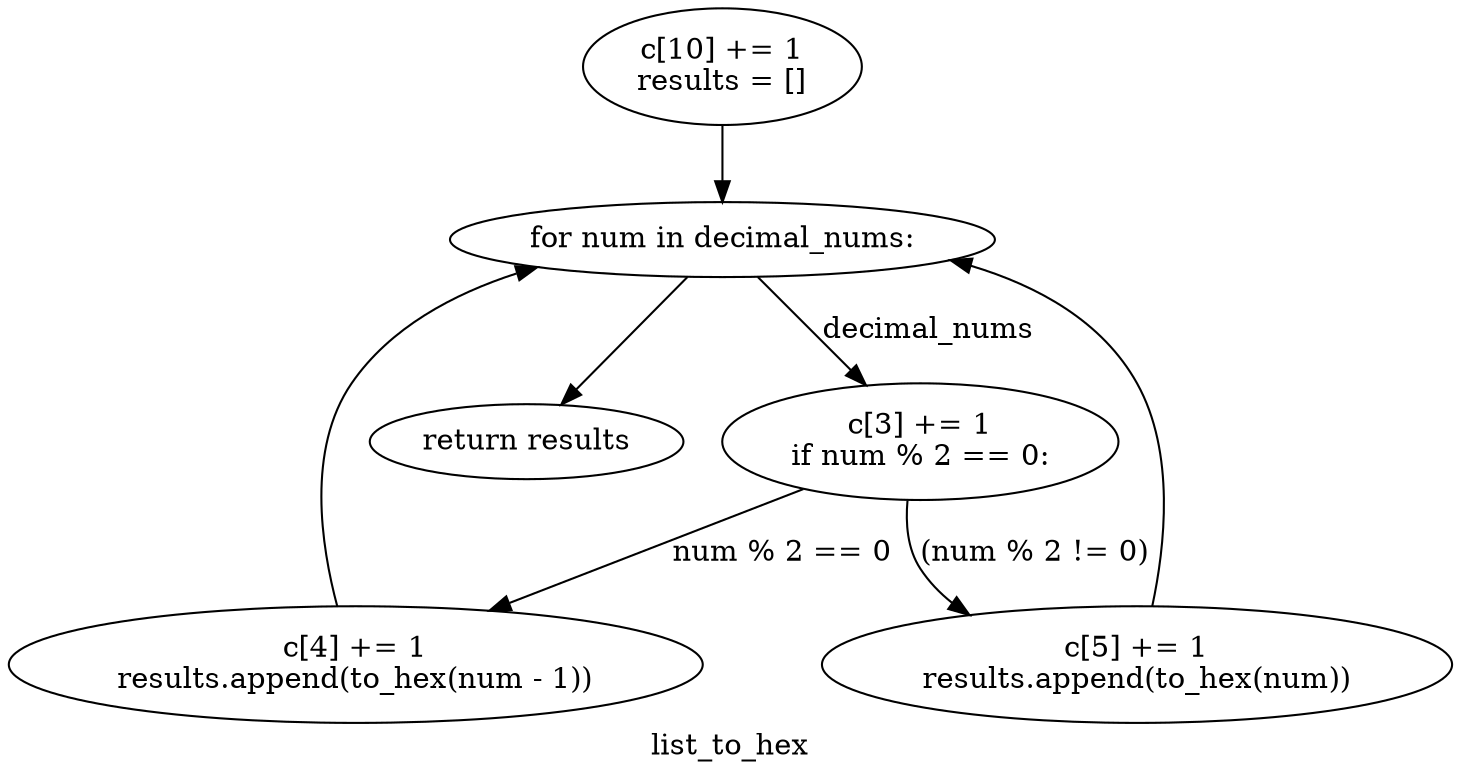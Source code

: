 digraph clusterlist_to_hex {
	graph [bb="0,0,578.93,367.83",
		label=list_to_hex,
		lheight=0.22,
		lp="289.46,11.875",
		lwidth=0.85
	];
	node [label="\N"];
	1	[height=0.77585,
		label="c[10] += 1
results = []
",
		pos="285.59,339.9",
		width=1.5075];
	2	[height=0.5,
		label="for num in decimal_nums:
",
		pos="285.59,256.97",
		width=2.9709];
	1 -> 2	[pos="e,285.59,275.45 285.59,311.5 285.59,303.59 285.59,294.92 285.59,286.91"];
	3	[height=0.77585,
		label="c[3] += 1
if num % 2 == 0:
",
		pos="363.59,159.29",
		width=2.1852];
	2 -> 3	[label=decimal_nums,
		lp="367.72,213.1",
		pos="e,342.12,186.63 299.54,238.87 309.43,226.74 323.05,210.03 335.18,195.14"];
	4	[height=0.5,
		label="return results
",
		pos="208.59,159.29",
		width=1.6264];
	2 -> 4	[pos="e,222.24,177.25 271.83,238.87 260,224.17 242.78,202.77 229.29,186.01"];
	5	[height=0.77585,
		label="c[4] += 1
results.append(to_hex(num - 1))
",
		pos="138.59,51.681",
		width=3.8498];
	3 -> 5	[label="num % 2 == 0",
		lp="305.09,105.49",
		pos="e,192.27,77.875 316.97,136.41 283.79,120.84 238.81,99.721 202.32,82.592"];
	7	[height=0.77585,
		label="c[5] += 1
results.append(to_hex(num))
",
		pos="453.59,51.681",
		width=3.4815];
	3 -> 7	[label="(num % 2 != 0)",
		lp="412.72,105.49",
		pos="e,392.44,76.437 361.31,131.03 361.66,119.84 363.82,107.28 370.34,97.611 373.99,92.203 378.51,87.391 383.54,83.121"];
	5 -> 2	[pos="e,221.61,242.19 131.15,79.835 124.88,108.85 119.87,155 140.59,187.22 156.56,212.05 184.14,228.1 210.99,238.39"];
	7 -> 2	[pos="e,367.77,245.14 459.85,79.86 464.93,108.27 468.74,153.36 451.59,187.22 437.35,215.35 408.47,231.99 378.74,241.82"];
}
